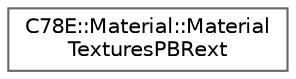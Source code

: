 digraph "Graphical Class Hierarchy"
{
 // LATEX_PDF_SIZE
  bgcolor="transparent";
  edge [fontname=Helvetica,fontsize=10,labelfontname=Helvetica,labelfontsize=10];
  node [fontname=Helvetica,fontsize=10,shape=box,height=0.2,width=0.4];
  rankdir="LR";
  Node0 [id="Node000000",label="C78E::Material::Material\lTexturesPBRext",height=0.2,width=0.4,color="grey40", fillcolor="white", style="filled",URL="$d6/d8c/struct_c78_e_1_1_material_1_1_material_textures_p_b_rext.html",tooltip=" "];
}

